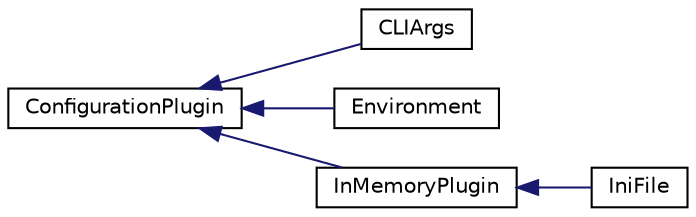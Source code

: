 digraph "Graphical Class Hierarchy"
{
  edge [fontname="Helvetica",fontsize="10",labelfontname="Helvetica",labelfontsize="10"];
  node [fontname="Helvetica",fontsize="10",shape=record];
  rankdir="LR";
  Node0 [label="ConfigurationPlugin",height=0.2,width=0.4,color="black", fillcolor="white", style="filled",URL="$classaworx_1_1lib_1_1config_1_1ConfigurationPlugin.html"];
  Node0 -> Node1 [dir="back",color="midnightblue",fontsize="10",style="solid",fontname="Helvetica"];
  Node1 [label="CLIArgs",height=0.2,width=0.4,color="black", fillcolor="white", style="filled",URL="$classaworx_1_1lib_1_1config_1_1CLIArgs.html"];
  Node0 -> Node2 [dir="back",color="midnightblue",fontsize="10",style="solid",fontname="Helvetica"];
  Node2 [label="Environment",height=0.2,width=0.4,color="black", fillcolor="white", style="filled",URL="$classaworx_1_1lib_1_1config_1_1Environment.html"];
  Node0 -> Node3 [dir="back",color="midnightblue",fontsize="10",style="solid",fontname="Helvetica"];
  Node3 [label="InMemoryPlugin",height=0.2,width=0.4,color="black", fillcolor="white", style="filled",URL="$classaworx_1_1lib_1_1config_1_1InMemoryPlugin.html"];
  Node3 -> Node4 [dir="back",color="midnightblue",fontsize="10",style="solid",fontname="Helvetica"];
  Node4 [label="IniFile",height=0.2,width=0.4,color="black", fillcolor="white", style="filled",URL="$classaworx_1_1lib_1_1config_1_1IniFile.html"];
}
